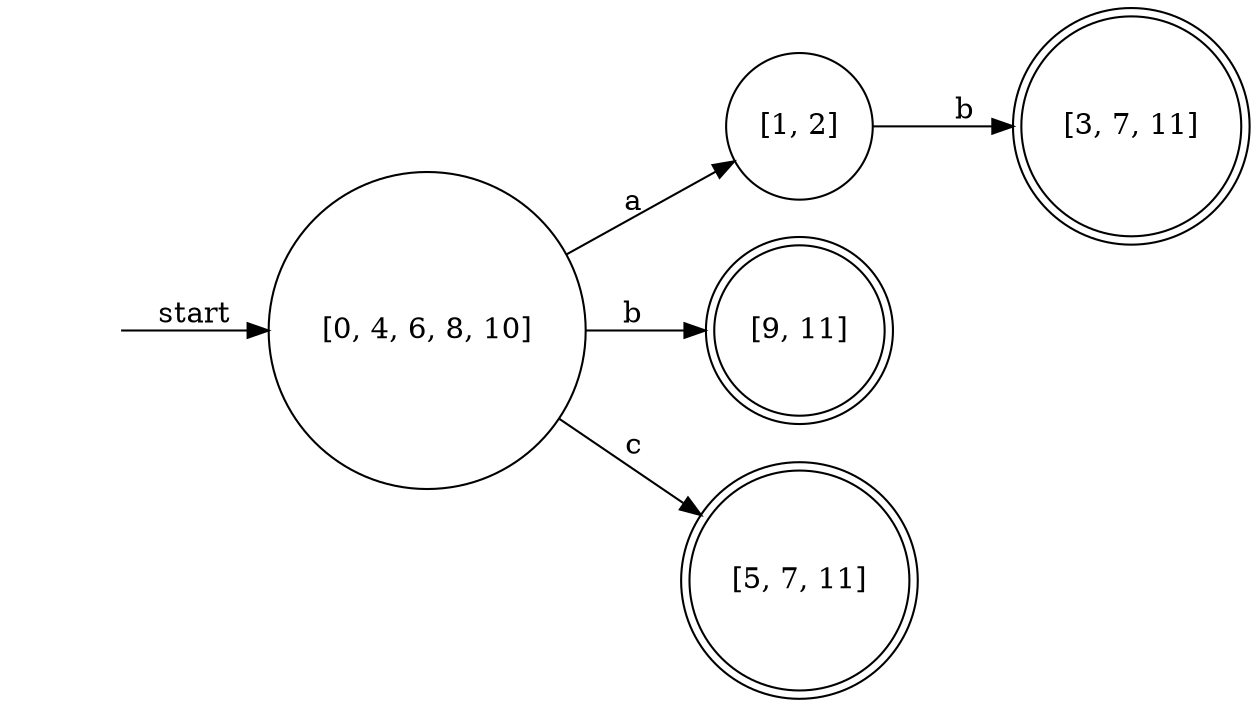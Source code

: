 digraph {
	graph [rankdir=LR]
	node [shape=circle]
	"[0, 4, 6, 8, 10]" [label=<[0, 4, 6, 8, 10]>]
	"[0, 4, 6, 8, 10]" -> "[1, 2]" [label=a]
	"[0, 4, 6, 8, 10]" -> "[9, 11]" [label=b]
	"[0, 4, 6, 8, 10]" -> "[5, 7, 11]" [label=c]
	"[1, 2]" [label=<[1, 2]>]
	"[1, 2]" -> "[3, 7, 11]" [label=b]
	"[9, 11]" [label=<[9, 11]> shape=doublecircle]
	"[5, 7, 11]" [label=<[5, 7, 11]> shape=doublecircle]
	"[3, 7, 11]" [label=<[3, 7, 11]> shape=doublecircle]
	BEGIN [label="" shape=none]
	BEGIN -> "[0, 4, 6, 8, 10]" [label=start]
}
